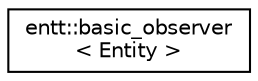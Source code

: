 digraph "Graphical Class Hierarchy"
{
 // LATEX_PDF_SIZE
  edge [fontname="Helvetica",fontsize="10",labelfontname="Helvetica",labelfontsize="10"];
  node [fontname="Helvetica",fontsize="10",shape=record];
  rankdir="LR";
  Node0 [label="entt::basic_observer\l\< Entity \>",height=0.2,width=0.4,color="black", fillcolor="white", style="filled",URL="$classentt_1_1basic__observer.html",tooltip="Observer."];
}
